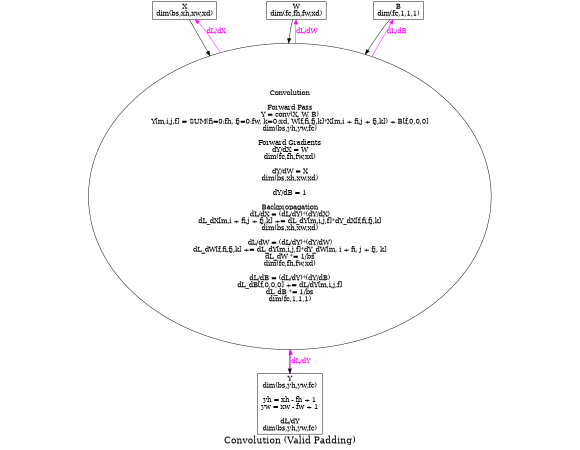 // sudo apt-get install graphviz
// dot -Tpng nn-conv.dot -o nn-conv.png
// xdot nn-conv.dot
digraph NN
{
	label="Convolution (Valid Padding)";
	fontsize=20;
	size="4,3";
	ratio=fill;

	X    [shape=box, label="X\ndim(bs,xh,xw,xd)"];
	W    [shape=box, label="W\ndim(fc,fh,fw,xd)"];
	B    [shape=box, label="B\ndim(fc,1,1,1)"];
	Y    [shape=box, label="Y\ndim(bs,yh,yw,fc)\n\nyh = xh - fh + 1\nyw = xw - fw + 1\n\ndL/dY\ndim(bs,yh,yw,fc)"];
	conv [label="Convolution\n\nForward Pass\nY = conv(X, W, B)\nY[m,i,j,f] = SUM(fi=0:fh, fj=0:fw, k=0:xd, W[f,fi,fj,k]*X[m,i + fi,j + fj,k]) + B[f,0,0,0]\ndim(bs,yh,yw,fc)\n\nForward Gradients\ndY/dX = W\ndim(fc,fh,fw,xd)\n\ndY/dW = X\ndim(bs,xh,xw,xd)\n\ndY/dB = 1\n\nBackpropagation\ndL/dX = (dL/dY)*(dY/dX)\ndL_dX[m,i + fi,j + fj,k] += dL_dY[m,i,j,f]*dY_dX[f,fi,fj,k]\ndim(bs,xh,xw,xd)\n\ndL/dW = (dL/dY)*(dY/dW)\ndL_dW[f,fi,fj,k] += dL_dY[m,i,j,f]*dY_dW[m, i + fi, j + fj, k]\ndL_dW *= 1/bs\ndim(fc,fh,fw,xd)\n\ndL/dB = (dL/dY)*(dY/dB)\ndL_dB[f,0,0,0] += dL/dY[m,i,j,f]\ndL_dB *= 1/bs\ndim(fc,1,1,1)"];

	{ rank=same X -> W [style=invis] };
	{ rank=same W -> B [style=invis] };

	// forward pass
	X    -> conv;
	W    -> conv;
	B    -> conv;
	conv -> Y;

	// backpropagation
	Y    -> conv [fontcolor=magenta, color=magenta, label="dL/dY"];
	conv -> X    [fontcolor=magenta, color=magenta, label="dL/dX"];
	conv -> W    [fontcolor=magenta, color=magenta, label="dL/dW"];
	conv -> B    [fontcolor=magenta, color=magenta, label="dL/dB"];
}
